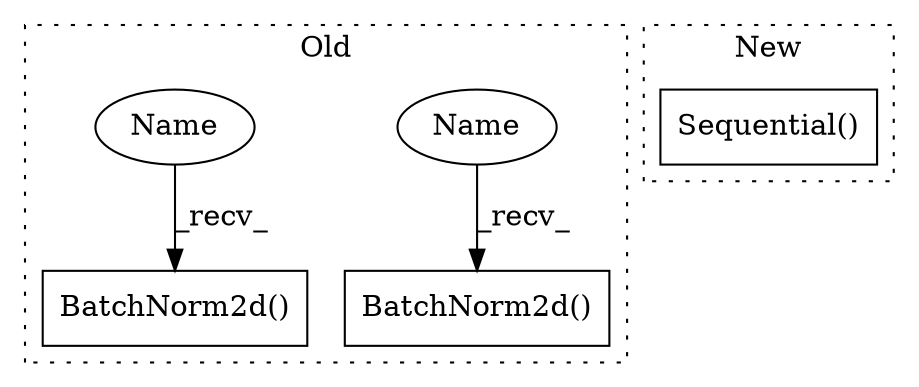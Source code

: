 digraph G {
subgraph cluster0 {
1 [label="BatchNorm2d()" a="75" s="1888,1905" l="15,1" shape="box"];
3 [label="BatchNorm2d()" a="75" s="1583,1601" l="15,1" shape="box"];
4 [label="Name" a="87" s="1888" l="2" shape="ellipse"];
5 [label="Name" a="87" s="1583" l="2" shape="ellipse"];
label = "Old";
style="dotted";
}
subgraph cluster1 {
2 [label="Sequential()" a="75" s="1711,1986" l="45,11" shape="box"];
label = "New";
style="dotted";
}
4 -> 1 [label="_recv_"];
5 -> 3 [label="_recv_"];
}